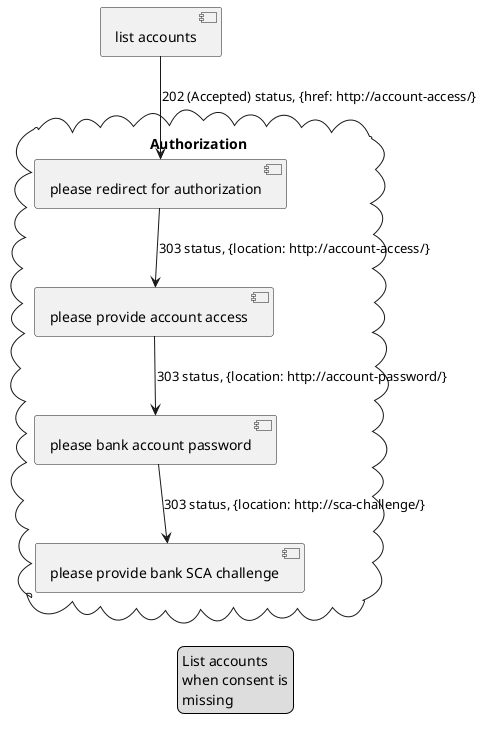 @startuml
legend center
  List accounts
  when consent is
  missing
endlegend

[list accounts] as lsAccounts
cloud "Authorization" {
    [please redirect for authorization] as authRedir
    [please provide account access] as accountAccess
    [please bank account password] as accountPassword
    [please provide bank SCA challenge] as scaChallenge
}

lsAccounts --> authRedir : 202 (Accepted) status, {href: http://account-access/}
authRedir --> accountAccess : 303 status, {location: http://account-access/}
accountAccess --> accountPassword : 303 status, {location: http://account-password/}
accountPassword --> scaChallenge : 303 status, {location: http://sca-challenge/}
@enduml
